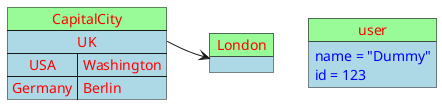 {
  "sha1": "kc1tzh6gr1anc85bn297f2gd6o7yth",
  "insertion": {
    "when": "2024-06-03T18:59:32.838Z",
    "url": "https://github.com/plantuml/plantuml/pull/980",
    "user": "plantuml@gmail.com"
  }
}
@startuml
<style>

map {
    BackGroundColor lightblue
    FontColor blue
}

object {
    BackGroundColor lightblue
    FontColor blue
}

header {
    BackGroundColor palegreen
    FontColor red
}
</style>

object London

map CapitalCity {
 UK *-> London
 USA => Washington
 Germany => Berlin
}

object user {
  name = "Dummy"
  id = 123
}

@enduml
